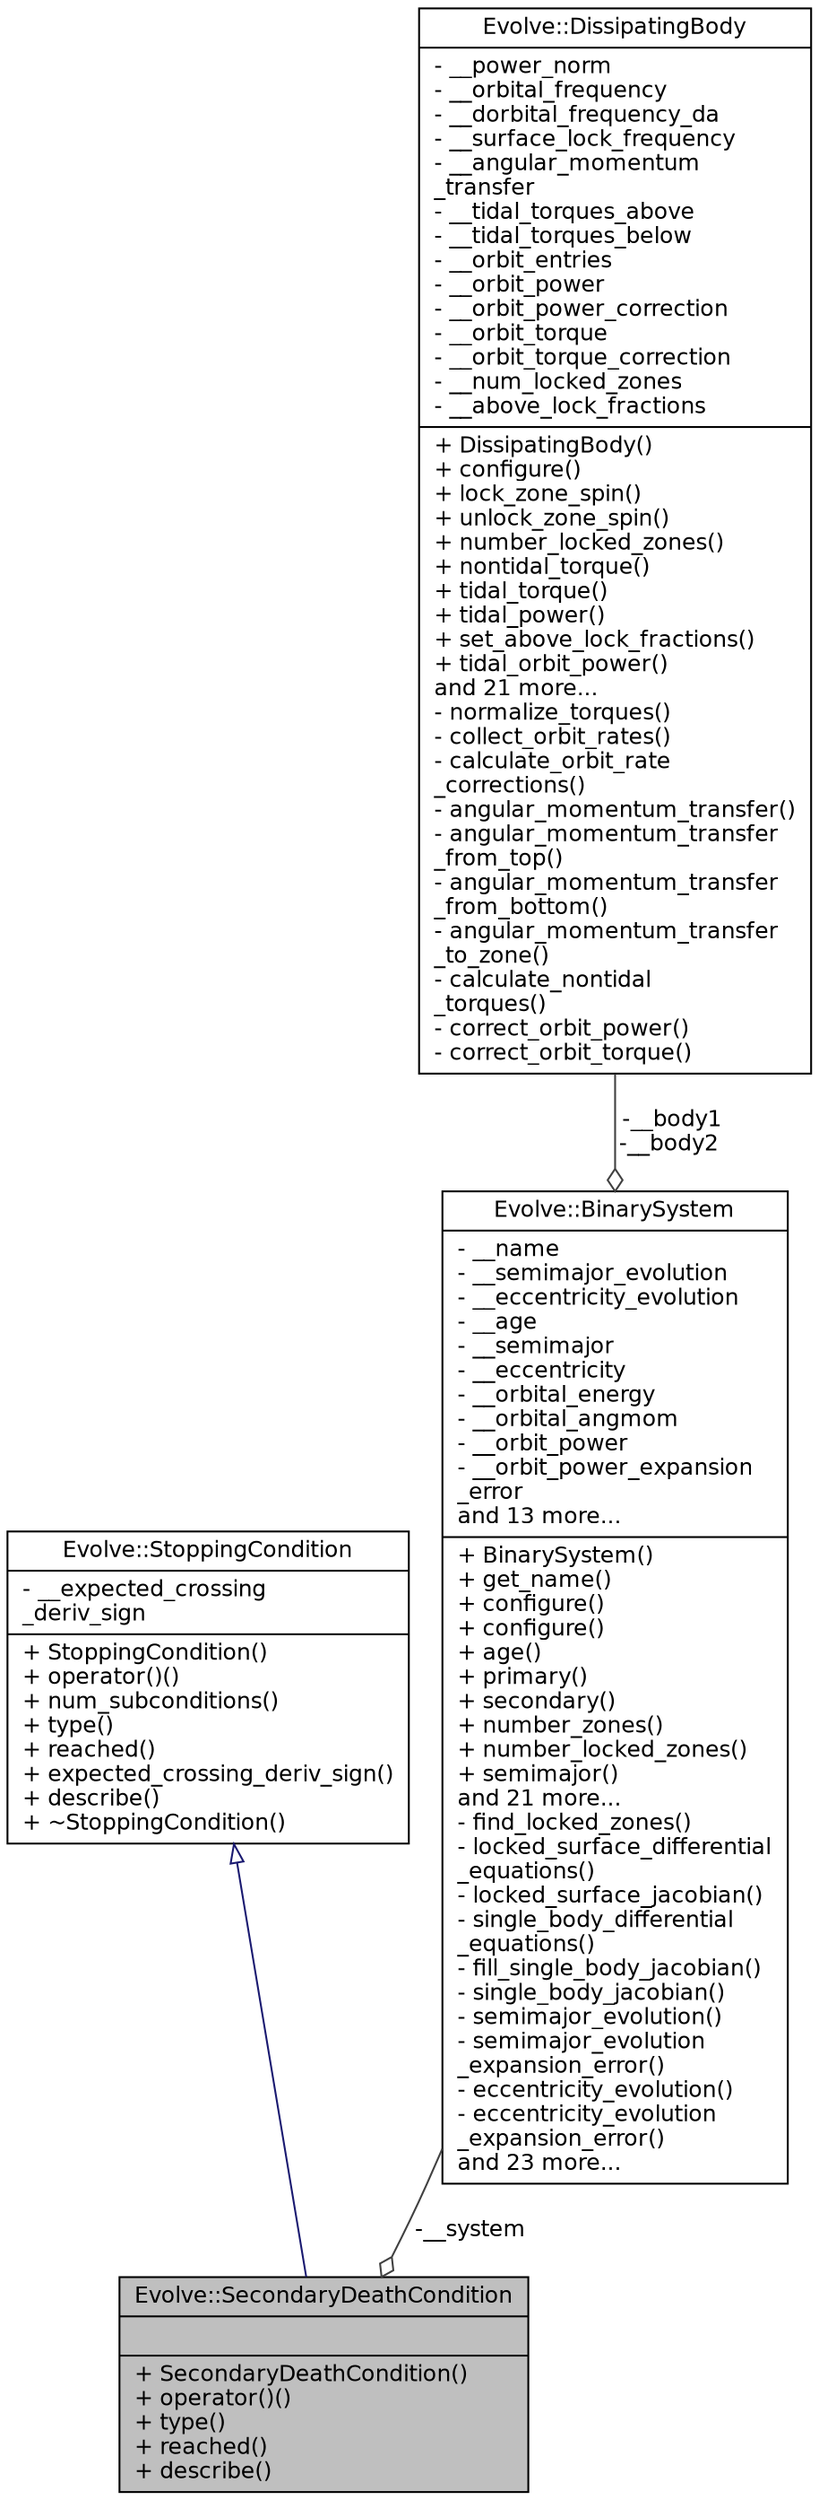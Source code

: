 digraph "Evolve::SecondaryDeathCondition"
{
 // INTERACTIVE_SVG=YES
  edge [fontname="Helvetica",fontsize="12",labelfontname="Helvetica",labelfontsize="12"];
  node [fontname="Helvetica",fontsize="12",shape=record];
  Node2 [label="{Evolve::SecondaryDeathCondition\n||+ SecondaryDeathCondition()\l+ operator()()\l+ type()\l+ reached()\l+ describe()\l}",height=0.2,width=0.4,color="black", fillcolor="grey75", style="filled", fontcolor="black"];
  Node3 -> Node2 [dir="back",color="midnightblue",fontsize="12",style="solid",arrowtail="onormal",fontname="Helvetica"];
  Node3 [label="{Evolve::StoppingCondition\n|- __expected_crossing\l_deriv_sign\l|+ StoppingCondition()\l+ operator()()\l+ num_subconditions()\l+ type()\l+ reached()\l+ expected_crossing_deriv_sign()\l+ describe()\l+ ~StoppingCondition()\l}",height=0.2,width=0.4,color="black", fillcolor="white", style="filled",URL="$classEvolve_1_1StoppingCondition.html",tooltip="A base class for all stopping conditions. "];
  Node4 -> Node2 [color="grey25",fontsize="12",style="solid",label=" -__system" ,arrowhead="odiamond",fontname="Helvetica"];
  Node4 [label="{Evolve::BinarySystem\n|- __name\l- __semimajor_evolution\l- __eccentricity_evolution\l- __age\l- __semimajor\l- __eccentricity\l- __orbital_energy\l- __orbital_angmom\l- __orbit_power\l- __orbit_power_expansion\l_error\land 13 more...\l|+ BinarySystem()\l+ get_name()\l+ configure()\l+ configure()\l+ age()\l+ primary()\l+ secondary()\l+ number_zones()\l+ number_locked_zones()\l+ semimajor()\land 21 more...\l- find_locked_zones()\l- locked_surface_differential\l_equations()\l- locked_surface_jacobian()\l- single_body_differential\l_equations()\l- fill_single_body_jacobian()\l- single_body_jacobian()\l- semimajor_evolution()\l- semimajor_evolution\l_expansion_error()\l- eccentricity_evolution()\l- eccentricity_evolution\l_expansion_error()\land 23 more...\l}",height=0.2,width=0.4,color="black", fillcolor="white", style="filled",URL="$classEvolve_1_1BinarySystem.html",tooltip="Describes a system of two bodies orbiting each other. "];
  Node5 -> Node4 [color="grey25",fontsize="12",style="solid",label=" -__body1\n-__body2" ,arrowhead="odiamond",fontname="Helvetica"];
  Node5 [label="{Evolve::DissipatingBody\n|- __power_norm\l- __orbital_frequency\l- __dorbital_frequency_da\l- __surface_lock_frequency\l- __angular_momentum\l_transfer\l- __tidal_torques_above\l- __tidal_torques_below\l- __orbit_entries\l- __orbit_power\l- __orbit_power_correction\l- __orbit_torque\l- __orbit_torque_correction\l- __num_locked_zones\l- __above_lock_fractions\l|+ DissipatingBody()\l+ configure()\l+ lock_zone_spin()\l+ unlock_zone_spin()\l+ number_locked_zones()\l+ nontidal_torque()\l+ tidal_torque()\l+ tidal_power()\l+ set_above_lock_fractions()\l+ tidal_orbit_power()\land 21 more...\l- normalize_torques()\l- collect_orbit_rates()\l- calculate_orbit_rate\l_corrections()\l- angular_momentum_transfer()\l- angular_momentum_transfer\l_from_top()\l- angular_momentum_transfer\l_from_bottom()\l- angular_momentum_transfer\l_to_zone()\l- calculate_nontidal\l_torques()\l- correct_orbit_power()\l- correct_orbit_torque()\l}",height=0.2,width=0.4,color="black", fillcolor="white", style="filled",URL="$classEvolve_1_1DissipatingBody.html",tooltip="A base class for any body contributing to tidal dissipation. "];
}
